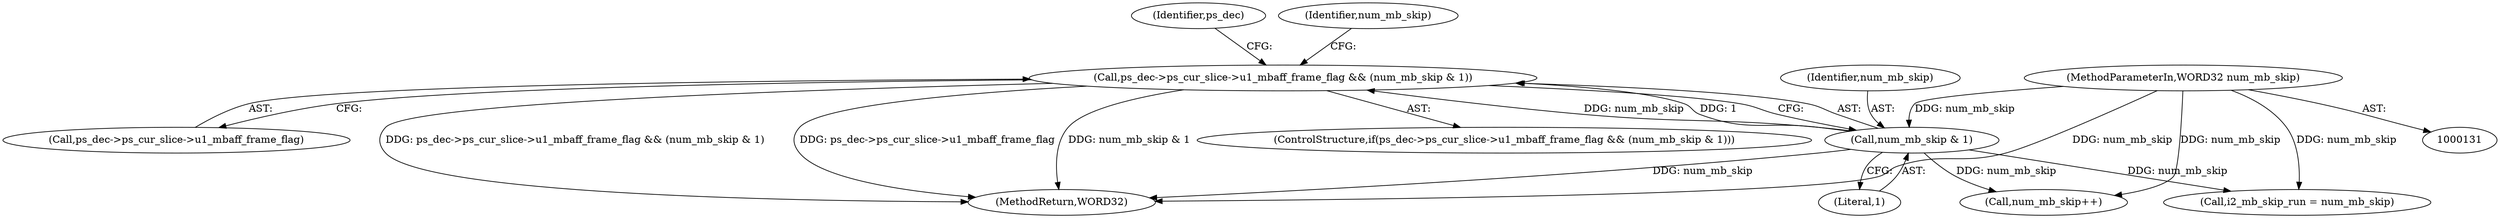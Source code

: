 digraph "0_Android_494561291a503840f385fbcd11d9bc5f4dc502b8_0@pointer" {
"1000214" [label="(Call,ps_dec->ps_cur_slice->u1_mbaff_frame_flag && (num_mb_skip & 1))"];
"1000220" [label="(Call,num_mb_skip & 1)"];
"1000133" [label="(MethodParameterIn,WORD32 num_mb_skip)"];
"1000229" [label="(Identifier,ps_dec)"];
"1000133" [label="(MethodParameterIn,WORD32 num_mb_skip)"];
"1000221" [label="(Identifier,num_mb_skip)"];
"1000224" [label="(Call,num_mb_skip++)"];
"1001067" [label="(Call,i2_mb_skip_run = num_mb_skip)"];
"1000220" [label="(Call,num_mb_skip & 1)"];
"1001427" [label="(MethodReturn,WORD32)"];
"1000225" [label="(Identifier,num_mb_skip)"];
"1000213" [label="(ControlStructure,if(ps_dec->ps_cur_slice->u1_mbaff_frame_flag && (num_mb_skip & 1)))"];
"1000214" [label="(Call,ps_dec->ps_cur_slice->u1_mbaff_frame_flag && (num_mb_skip & 1))"];
"1000222" [label="(Literal,1)"];
"1000215" [label="(Call,ps_dec->ps_cur_slice->u1_mbaff_frame_flag)"];
"1000214" -> "1000213"  [label="AST: "];
"1000214" -> "1000215"  [label="CFG: "];
"1000214" -> "1000220"  [label="CFG: "];
"1000215" -> "1000214"  [label="AST: "];
"1000220" -> "1000214"  [label="AST: "];
"1000225" -> "1000214"  [label="CFG: "];
"1000229" -> "1000214"  [label="CFG: "];
"1000214" -> "1001427"  [label="DDG: ps_dec->ps_cur_slice->u1_mbaff_frame_flag && (num_mb_skip & 1)"];
"1000214" -> "1001427"  [label="DDG: num_mb_skip & 1"];
"1000214" -> "1001427"  [label="DDG: ps_dec->ps_cur_slice->u1_mbaff_frame_flag"];
"1000220" -> "1000214"  [label="DDG: num_mb_skip"];
"1000220" -> "1000214"  [label="DDG: 1"];
"1000220" -> "1000222"  [label="CFG: "];
"1000221" -> "1000220"  [label="AST: "];
"1000222" -> "1000220"  [label="AST: "];
"1000220" -> "1001427"  [label="DDG: num_mb_skip"];
"1000133" -> "1000220"  [label="DDG: num_mb_skip"];
"1000220" -> "1000224"  [label="DDG: num_mb_skip"];
"1000220" -> "1001067"  [label="DDG: num_mb_skip"];
"1000133" -> "1000131"  [label="AST: "];
"1000133" -> "1001427"  [label="DDG: num_mb_skip"];
"1000133" -> "1000224"  [label="DDG: num_mb_skip"];
"1000133" -> "1001067"  [label="DDG: num_mb_skip"];
}
